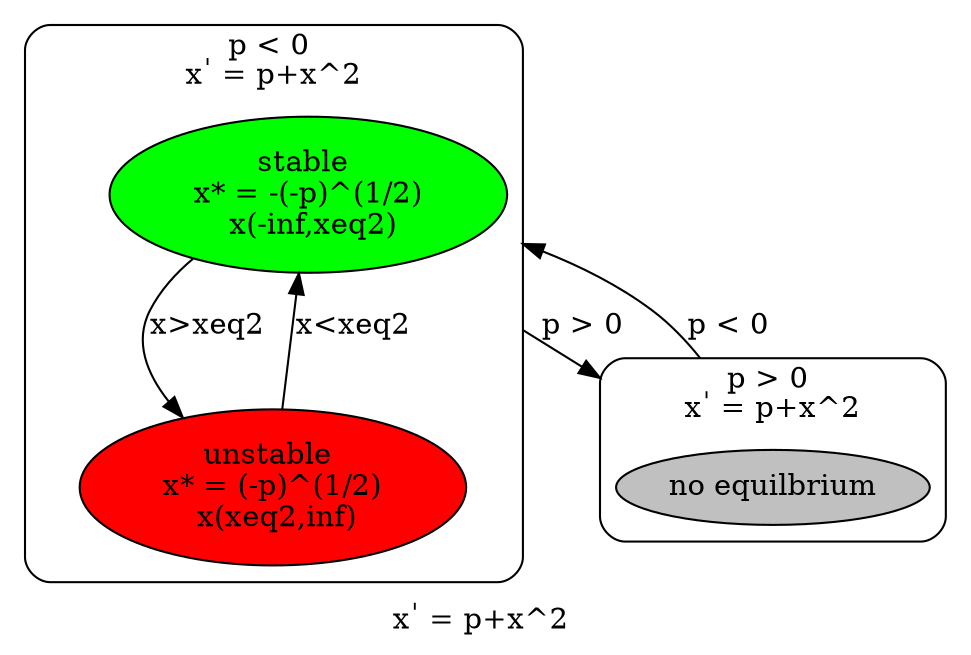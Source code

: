digraph {
compound=true;
graph[style="rounded"]
nodesep=0.75
label=<x<SUP>'</SUP> = p+x^2 <br/>> 
subgraph cluster1 {
label=<p &lt; 0 <br/>x<SUP>'</SUP> = p+x^2> 
node [style=filled] 
"eq11" [fillcolor=green label="stable 
 x* = -(-p)^(1/2) 
 x(-inf,xeq2)" ]; 
"eq12" [fillcolor=red label="unstable 
 x* = (-p)^(1/2) 
 x(xeq2,inf)" ]; 
}
subgraph cluster2 {
label=<p &gt; 0 <br/>x<SUP>'</SUP> = p+x^2> 
node [style=filled] 
"eq21" [fillcolor=grey label="no equilbrium" ]; 
}
"eq12" -> "eq11"[label="x<xeq2"] 
"eq11" -> "eq12"[label="x>xeq2"] 
"eq11" -> "eq21"[ltail=cluster1,lhead=cluster2,label="p > 0"]; 
"eq21" -> "eq11"[ltail=cluster2,lhead=cluster1,label="p < 0"]; 
}
